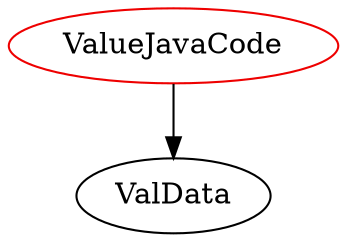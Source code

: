 digraph valuejavacode{
ValueJavaCode -> ValData;
ValueJavaCode	[shape=oval, color=red2, label="ValueJavaCode"];
}
